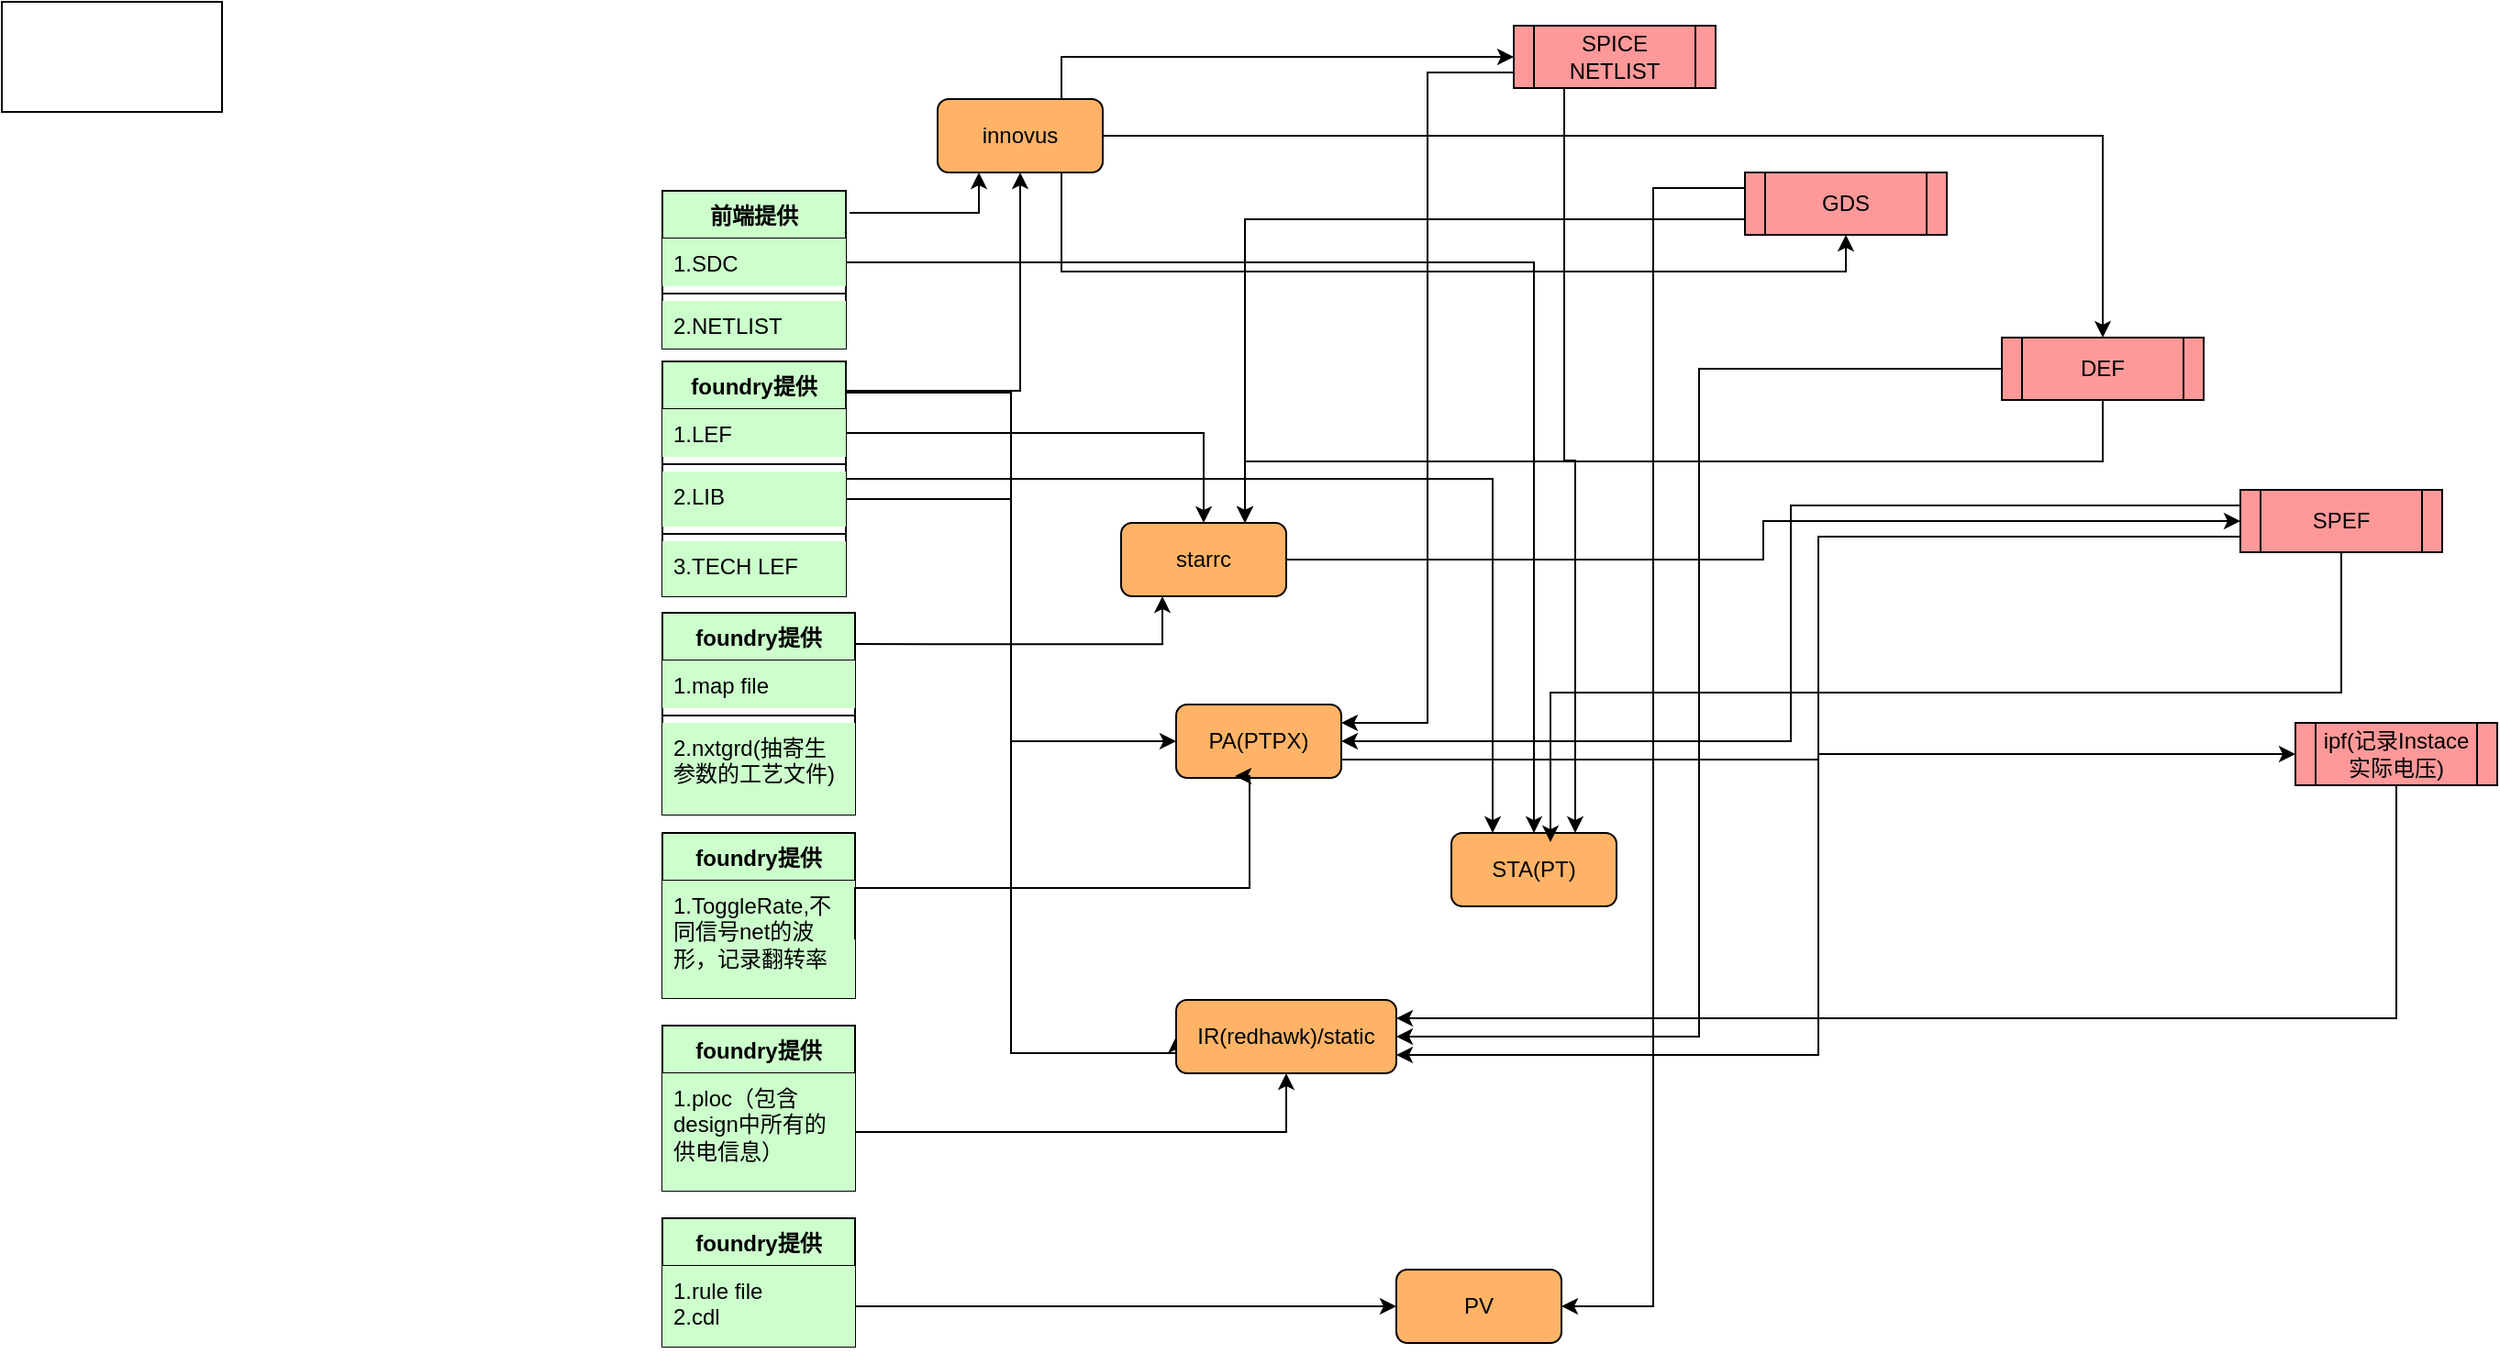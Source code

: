 <mxfile version="24.6.4" type="device">
  <diagram name="第 1 页" id="m_81zAvXT7221VteNaeY">
    <mxGraphModel dx="1813" dy="433" grid="1" gridSize="10" guides="1" tooltips="1" connect="1" arrows="1" fold="1" page="1" pageScale="1" pageWidth="827" pageHeight="1169" math="0" shadow="0">
      <root>
        <mxCell id="0" />
        <mxCell id="1" parent="0" />
        <mxCell id="Kga4_z5G7O0Kx7oM56VR-30" style="edgeStyle=orthogonalEdgeStyle;rounded=0;orthogonalLoop=1;jettySize=auto;html=1;exitX=0.75;exitY=0;exitDx=0;exitDy=0;entryX=0;entryY=0.5;entryDx=0;entryDy=0;" edge="1" parent="1" source="Kga4_z5G7O0Kx7oM56VR-1" target="Kga4_z5G7O0Kx7oM56VR-22">
          <mxGeometry relative="1" as="geometry" />
        </mxCell>
        <mxCell id="Kga4_z5G7O0Kx7oM56VR-40" style="edgeStyle=orthogonalEdgeStyle;rounded=0;orthogonalLoop=1;jettySize=auto;html=1;exitX=1;exitY=0.5;exitDx=0;exitDy=0;entryX=0.5;entryY=0;entryDx=0;entryDy=0;" edge="1" parent="1" source="Kga4_z5G7O0Kx7oM56VR-1" target="Kga4_z5G7O0Kx7oM56VR-24">
          <mxGeometry relative="1" as="geometry" />
        </mxCell>
        <mxCell id="Kga4_z5G7O0Kx7oM56VR-84" style="edgeStyle=orthogonalEdgeStyle;rounded=0;orthogonalLoop=1;jettySize=auto;html=1;exitX=1.02;exitY=0.14;exitDx=0;exitDy=0;entryX=0.25;entryY=1;entryDx=0;entryDy=0;exitPerimeter=0;" edge="1" parent="1" source="Kga4_z5G7O0Kx7oM56VR-3" target="Kga4_z5G7O0Kx7oM56VR-1">
          <mxGeometry relative="1" as="geometry" />
        </mxCell>
        <mxCell id="Kga4_z5G7O0Kx7oM56VR-3" value="前端提供" style="swimlane;fontStyle=1;align=center;verticalAlign=top;childLayout=stackLayout;horizontal=1;startSize=26;horizontalStack=0;resizeParent=1;resizeParentMax=0;resizeLast=0;collapsible=1;marginBottom=0;whiteSpace=wrap;html=1;fillColor=#CCFFCC;" vertex="1" parent="1">
          <mxGeometry x="-160" y="200" width="100" height="86" as="geometry" />
        </mxCell>
        <mxCell id="Kga4_z5G7O0Kx7oM56VR-4" value="1.SDC" style="text;strokeColor=none;fillColor=#CCFFCC;align=left;verticalAlign=top;spacingLeft=4;spacingRight=4;overflow=hidden;rotatable=0;points=[[0,0.5],[1,0.5]];portConstraint=eastwest;whiteSpace=wrap;html=1;" vertex="1" parent="Kga4_z5G7O0Kx7oM56VR-3">
          <mxGeometry y="26" width="100" height="26" as="geometry" />
        </mxCell>
        <mxCell id="Kga4_z5G7O0Kx7oM56VR-5" value="" style="line;strokeWidth=1;fillColor=#CCFFCC;align=left;verticalAlign=middle;spacingTop=-1;spacingLeft=3;spacingRight=3;rotatable=0;labelPosition=right;points=[];portConstraint=eastwest;strokeColor=inherit;" vertex="1" parent="Kga4_z5G7O0Kx7oM56VR-3">
          <mxGeometry y="52" width="100" height="8" as="geometry" />
        </mxCell>
        <mxCell id="Kga4_z5G7O0Kx7oM56VR-6" value="2.NETLIST" style="text;strokeColor=none;fillColor=#CCFFCC;align=left;verticalAlign=top;spacingLeft=4;spacingRight=4;overflow=hidden;rotatable=0;points=[[0,0.5],[1,0.5]];portConstraint=eastwest;whiteSpace=wrap;html=1;" vertex="1" parent="Kga4_z5G7O0Kx7oM56VR-3">
          <mxGeometry y="60" width="100" height="26" as="geometry" />
        </mxCell>
        <mxCell id="Kga4_z5G7O0Kx7oM56VR-83" style="edgeStyle=orthogonalEdgeStyle;rounded=0;orthogonalLoop=1;jettySize=auto;html=1;exitX=1;exitY=0.125;exitDx=0;exitDy=0;entryX=0.5;entryY=1;entryDx=0;entryDy=0;exitPerimeter=0;" edge="1" parent="1" source="Kga4_z5G7O0Kx7oM56VR-7" target="Kga4_z5G7O0Kx7oM56VR-1">
          <mxGeometry relative="1" as="geometry" />
        </mxCell>
        <mxCell id="Kga4_z5G7O0Kx7oM56VR-92" style="edgeStyle=orthogonalEdgeStyle;rounded=0;orthogonalLoop=1;jettySize=auto;html=1;exitX=1;exitY=0;exitDx=0;exitDy=0;entryX=0;entryY=0.5;entryDx=0;entryDy=0;" edge="1" parent="1" source="Kga4_z5G7O0Kx7oM56VR-7" target="Kga4_z5G7O0Kx7oM56VR-59">
          <mxGeometry relative="1" as="geometry">
            <Array as="points">
              <mxPoint x="-60" y="310" />
              <mxPoint x="30" y="310" />
              <mxPoint x="30" y="670" />
              <mxPoint x="120" y="670" />
            </Array>
          </mxGeometry>
        </mxCell>
        <mxCell id="Kga4_z5G7O0Kx7oM56VR-96" style="edgeStyle=orthogonalEdgeStyle;rounded=0;orthogonalLoop=1;jettySize=auto;html=1;exitX=1;exitY=0.5;exitDx=0;exitDy=0;entryX=0.25;entryY=0;entryDx=0;entryDy=0;" edge="1" parent="1" source="Kga4_z5G7O0Kx7oM56VR-7" target="Kga4_z5G7O0Kx7oM56VR-93">
          <mxGeometry relative="1" as="geometry" />
        </mxCell>
        <mxCell id="Kga4_z5G7O0Kx7oM56VR-7" value="foundry提供" style="swimlane;fontStyle=1;align=center;verticalAlign=top;childLayout=stackLayout;horizontal=1;startSize=26;horizontalStack=0;resizeParent=1;resizeParentMax=0;resizeLast=0;collapsible=1;marginBottom=0;whiteSpace=wrap;html=1;fillColor=#CCFFCC;" vertex="1" parent="1">
          <mxGeometry x="-160" y="293" width="100" height="128" as="geometry" />
        </mxCell>
        <mxCell id="Kga4_z5G7O0Kx7oM56VR-8" value="1.LEF" style="text;strokeColor=none;fillColor=#CCFFCC;align=left;verticalAlign=top;spacingLeft=4;spacingRight=4;overflow=hidden;rotatable=0;points=[[0,0.5],[1,0.5]];portConstraint=eastwest;whiteSpace=wrap;html=1;" vertex="1" parent="Kga4_z5G7O0Kx7oM56VR-7">
          <mxGeometry y="26" width="100" height="26" as="geometry" />
        </mxCell>
        <mxCell id="Kga4_z5G7O0Kx7oM56VR-9" value="" style="line;strokeWidth=1;fillColor=#CCFFCC;align=left;verticalAlign=middle;spacingTop=-1;spacingLeft=3;spacingRight=3;rotatable=0;labelPosition=right;points=[];portConstraint=eastwest;strokeColor=inherit;" vertex="1" parent="Kga4_z5G7O0Kx7oM56VR-7">
          <mxGeometry y="52" width="100" height="8" as="geometry" />
        </mxCell>
        <mxCell id="Kga4_z5G7O0Kx7oM56VR-10" value="2.LIB" style="text;strokeColor=none;fillColor=#CCFFCC;align=left;verticalAlign=top;spacingLeft=4;spacingRight=4;overflow=hidden;rotatable=0;points=[[0,0.5],[1,0.5]];portConstraint=eastwest;whiteSpace=wrap;html=1;" vertex="1" parent="Kga4_z5G7O0Kx7oM56VR-7">
          <mxGeometry y="60" width="100" height="30" as="geometry" />
        </mxCell>
        <mxCell id="Kga4_z5G7O0Kx7oM56VR-17" value="" style="line;strokeWidth=1;fillColor=#CCFFCC;align=left;verticalAlign=middle;spacingTop=-1;spacingLeft=3;spacingRight=3;rotatable=0;labelPosition=right;points=[];portConstraint=eastwest;strokeColor=inherit;" vertex="1" parent="Kga4_z5G7O0Kx7oM56VR-7">
          <mxGeometry y="90" width="100" height="8" as="geometry" />
        </mxCell>
        <mxCell id="Kga4_z5G7O0Kx7oM56VR-16" value="3.TECH LEF" style="text;strokeColor=none;fillColor=#CCFFCC;align=left;verticalAlign=top;spacingLeft=4;spacingRight=4;overflow=hidden;rotatable=0;points=[[0,0.5],[1,0.5]];portConstraint=eastwest;whiteSpace=wrap;html=1;" vertex="1" parent="Kga4_z5G7O0Kx7oM56VR-7">
          <mxGeometry y="98" width="100" height="30" as="geometry" />
        </mxCell>
        <mxCell id="Kga4_z5G7O0Kx7oM56VR-46" style="edgeStyle=orthogonalEdgeStyle;rounded=0;orthogonalLoop=1;jettySize=auto;html=1;exitX=0;exitY=0.75;exitDx=0;exitDy=0;entryX=1;entryY=0.25;entryDx=0;entryDy=0;" edge="1" parent="1" source="Kga4_z5G7O0Kx7oM56VR-22" target="Kga4_z5G7O0Kx7oM56VR-45">
          <mxGeometry relative="1" as="geometry" />
        </mxCell>
        <mxCell id="Kga4_z5G7O0Kx7oM56VR-94" style="edgeStyle=orthogonalEdgeStyle;rounded=0;orthogonalLoop=1;jettySize=auto;html=1;exitX=0.25;exitY=1;exitDx=0;exitDy=0;entryX=0.75;entryY=0;entryDx=0;entryDy=0;" edge="1" parent="1" source="Kga4_z5G7O0Kx7oM56VR-22" target="Kga4_z5G7O0Kx7oM56VR-93">
          <mxGeometry relative="1" as="geometry" />
        </mxCell>
        <mxCell id="Kga4_z5G7O0Kx7oM56VR-22" value="SPICE NETLIST" style="shape=process;whiteSpace=wrap;html=1;backgroundOutline=1;fillColor=#FF9999;" vertex="1" parent="1">
          <mxGeometry x="304" y="110" width="110" height="34" as="geometry" />
        </mxCell>
        <mxCell id="Kga4_z5G7O0Kx7oM56VR-44" style="edgeStyle=orthogonalEdgeStyle;rounded=0;orthogonalLoop=1;jettySize=auto;html=1;exitX=0;exitY=0.75;exitDx=0;exitDy=0;entryX=0.75;entryY=0;entryDx=0;entryDy=0;" edge="1" parent="1" source="Kga4_z5G7O0Kx7oM56VR-23" target="Kga4_z5G7O0Kx7oM56VR-31">
          <mxGeometry relative="1" as="geometry" />
        </mxCell>
        <mxCell id="Kga4_z5G7O0Kx7oM56VR-77" style="edgeStyle=orthogonalEdgeStyle;rounded=0;orthogonalLoop=1;jettySize=auto;html=1;exitX=0;exitY=0.25;exitDx=0;exitDy=0;entryX=1;entryY=0.5;entryDx=0;entryDy=0;" edge="1" parent="1" source="Kga4_z5G7O0Kx7oM56VR-23" target="Kga4_z5G7O0Kx7oM56VR-73">
          <mxGeometry relative="1" as="geometry" />
        </mxCell>
        <mxCell id="Kga4_z5G7O0Kx7oM56VR-23" value="GDS" style="shape=process;whiteSpace=wrap;html=1;backgroundOutline=1;fillColor=#FF9999;" vertex="1" parent="1">
          <mxGeometry x="430" y="190" width="110" height="34" as="geometry" />
        </mxCell>
        <mxCell id="Kga4_z5G7O0Kx7oM56VR-39" style="edgeStyle=orthogonalEdgeStyle;rounded=0;orthogonalLoop=1;jettySize=auto;html=1;exitX=0.5;exitY=1;exitDx=0;exitDy=0;entryX=0.75;entryY=0;entryDx=0;entryDy=0;" edge="1" parent="1" source="Kga4_z5G7O0Kx7oM56VR-24" target="Kga4_z5G7O0Kx7oM56VR-31">
          <mxGeometry relative="1" as="geometry" />
        </mxCell>
        <mxCell id="Kga4_z5G7O0Kx7oM56VR-60" style="edgeStyle=orthogonalEdgeStyle;rounded=0;orthogonalLoop=1;jettySize=auto;html=1;exitX=0;exitY=0.5;exitDx=0;exitDy=0;entryX=1;entryY=0.5;entryDx=0;entryDy=0;" edge="1" parent="1" source="Kga4_z5G7O0Kx7oM56VR-24" target="Kga4_z5G7O0Kx7oM56VR-59">
          <mxGeometry relative="1" as="geometry" />
        </mxCell>
        <mxCell id="Kga4_z5G7O0Kx7oM56VR-24" value="DEF" style="shape=process;whiteSpace=wrap;html=1;backgroundOutline=1;fillColor=#FF9999;" vertex="1" parent="1">
          <mxGeometry x="570" y="280" width="110" height="34" as="geometry" />
        </mxCell>
        <mxCell id="Kga4_z5G7O0Kx7oM56VR-50" style="edgeStyle=orthogonalEdgeStyle;rounded=0;orthogonalLoop=1;jettySize=auto;html=1;exitX=0;exitY=0.25;exitDx=0;exitDy=0;entryX=1;entryY=0.5;entryDx=0;entryDy=0;" edge="1" parent="1" source="Kga4_z5G7O0Kx7oM56VR-25" target="Kga4_z5G7O0Kx7oM56VR-45">
          <mxGeometry relative="1" as="geometry" />
        </mxCell>
        <mxCell id="Kga4_z5G7O0Kx7oM56VR-61" style="edgeStyle=orthogonalEdgeStyle;rounded=0;orthogonalLoop=1;jettySize=auto;html=1;exitX=0;exitY=0.75;exitDx=0;exitDy=0;entryX=1;entryY=0.75;entryDx=0;entryDy=0;" edge="1" parent="1" source="Kga4_z5G7O0Kx7oM56VR-25" target="Kga4_z5G7O0Kx7oM56VR-59">
          <mxGeometry relative="1" as="geometry" />
        </mxCell>
        <mxCell id="Kga4_z5G7O0Kx7oM56VR-25" value="SPEF" style="shape=process;whiteSpace=wrap;html=1;backgroundOutline=1;fillColor=#FF9999;" vertex="1" parent="1">
          <mxGeometry x="700" y="363" width="110" height="34" as="geometry" />
        </mxCell>
        <mxCell id="Kga4_z5G7O0Kx7oM56VR-43" style="edgeStyle=orthogonalEdgeStyle;rounded=0;orthogonalLoop=1;jettySize=auto;html=1;exitX=1;exitY=0.5;exitDx=0;exitDy=0;entryX=0;entryY=0.5;entryDx=0;entryDy=0;" edge="1" parent="1" source="Kga4_z5G7O0Kx7oM56VR-31" target="Kga4_z5G7O0Kx7oM56VR-25">
          <mxGeometry relative="1" as="geometry" />
        </mxCell>
        <mxCell id="Kga4_z5G7O0Kx7oM56VR-87" style="edgeStyle=orthogonalEdgeStyle;rounded=0;orthogonalLoop=1;jettySize=auto;html=1;exitX=0.981;exitY=0.155;exitDx=0;exitDy=0;entryX=0.25;entryY=1;entryDx=0;entryDy=0;exitPerimeter=0;" edge="1" parent="1" source="Kga4_z5G7O0Kx7oM56VR-35" target="Kga4_z5G7O0Kx7oM56VR-31">
          <mxGeometry relative="1" as="geometry" />
        </mxCell>
        <mxCell id="Kga4_z5G7O0Kx7oM56VR-35" value="foundry提供" style="swimlane;fontStyle=1;align=center;verticalAlign=top;childLayout=stackLayout;horizontal=1;startSize=26;horizontalStack=0;resizeParent=1;resizeParentMax=0;resizeLast=0;collapsible=1;marginBottom=0;whiteSpace=wrap;html=1;fillColor=#CCFFCC;" vertex="1" parent="1">
          <mxGeometry x="-160" y="430" width="105" height="110" as="geometry" />
        </mxCell>
        <mxCell id="Kga4_z5G7O0Kx7oM56VR-36" value="1.map file" style="text;strokeColor=none;fillColor=#CCFFCC;align=left;verticalAlign=top;spacingLeft=4;spacingRight=4;overflow=hidden;rotatable=0;points=[[0,0.5],[1,0.5]];portConstraint=eastwest;whiteSpace=wrap;html=1;" vertex="1" parent="Kga4_z5G7O0Kx7oM56VR-35">
          <mxGeometry y="26" width="105" height="26" as="geometry" />
        </mxCell>
        <mxCell id="Kga4_z5G7O0Kx7oM56VR-37" value="" style="line;strokeWidth=1;fillColor=#CCFFCC;align=left;verticalAlign=middle;spacingTop=-1;spacingLeft=3;spacingRight=3;rotatable=0;labelPosition=right;points=[];portConstraint=eastwest;strokeColor=inherit;" vertex="1" parent="Kga4_z5G7O0Kx7oM56VR-35">
          <mxGeometry y="52" width="105" height="8" as="geometry" />
        </mxCell>
        <mxCell id="Kga4_z5G7O0Kx7oM56VR-38" value="2.nxtgrd(抽寄生参数的工艺文件)" style="text;strokeColor=none;fillColor=#CCFFCC;align=left;verticalAlign=top;spacingLeft=4;spacingRight=4;overflow=hidden;rotatable=0;points=[[0,0.5],[1,0.5]];portConstraint=eastwest;whiteSpace=wrap;html=1;" vertex="1" parent="Kga4_z5G7O0Kx7oM56VR-35">
          <mxGeometry y="60" width="105" height="50" as="geometry" />
        </mxCell>
        <mxCell id="Kga4_z5G7O0Kx7oM56VR-58" style="edgeStyle=orthogonalEdgeStyle;rounded=0;orthogonalLoop=1;jettySize=auto;html=1;exitX=1;exitY=0.75;exitDx=0;exitDy=0;entryX=0;entryY=0.5;entryDx=0;entryDy=0;" edge="1" parent="1" source="Kga4_z5G7O0Kx7oM56VR-45" target="Kga4_z5G7O0Kx7oM56VR-57">
          <mxGeometry relative="1" as="geometry" />
        </mxCell>
        <mxCell id="Kga4_z5G7O0Kx7oM56VR-45" value="PA(PTPX)" style="rounded=1;whiteSpace=wrap;html=1;fillColor=#FFB366;" vertex="1" parent="1">
          <mxGeometry x="120" y="480" width="90" height="40" as="geometry" />
        </mxCell>
        <mxCell id="Kga4_z5G7O0Kx7oM56VR-47" style="edgeStyle=orthogonalEdgeStyle;rounded=0;orthogonalLoop=1;jettySize=auto;html=1;exitX=1;exitY=0.5;exitDx=0;exitDy=0;entryX=0;entryY=0.5;entryDx=0;entryDy=0;" edge="1" parent="1" source="Kga4_z5G7O0Kx7oM56VR-10" target="Kga4_z5G7O0Kx7oM56VR-45">
          <mxGeometry relative="1" as="geometry" />
        </mxCell>
        <mxCell id="Kga4_z5G7O0Kx7oM56VR-51" value="foundry提供" style="swimlane;fontStyle=1;align=center;verticalAlign=top;childLayout=stackLayout;horizontal=1;startSize=26;horizontalStack=0;resizeParent=1;resizeParentMax=0;resizeLast=0;collapsible=1;marginBottom=0;whiteSpace=wrap;html=1;fillColor=#CCFFCC;" vertex="1" parent="1">
          <mxGeometry x="-160" y="550" width="105" height="90" as="geometry" />
        </mxCell>
        <mxCell id="Kga4_z5G7O0Kx7oM56VR-52" value="1.ToggleRate,不同信号net的波形，记录翻转率" style="text;strokeColor=none;fillColor=#CCFFCC;align=left;verticalAlign=top;spacingLeft=4;spacingRight=4;overflow=hidden;rotatable=0;points=[[0,0.5],[1,0.5]];portConstraint=eastwest;whiteSpace=wrap;html=1;" vertex="1" parent="Kga4_z5G7O0Kx7oM56VR-51">
          <mxGeometry y="26" width="105" height="64" as="geometry" />
        </mxCell>
        <mxCell id="Kga4_z5G7O0Kx7oM56VR-56" style="edgeStyle=orthogonalEdgeStyle;rounded=0;orthogonalLoop=1;jettySize=auto;html=1;exitX=1;exitY=0.5;exitDx=0;exitDy=0;entryX=0.356;entryY=0.975;entryDx=0;entryDy=0;entryPerimeter=0;" edge="1" parent="1" source="Kga4_z5G7O0Kx7oM56VR-52" target="Kga4_z5G7O0Kx7oM56VR-45">
          <mxGeometry relative="1" as="geometry">
            <mxPoint x="240" y="540" as="targetPoint" />
            <Array as="points">
              <mxPoint x="-55" y="580" />
              <mxPoint x="160" y="580" />
              <mxPoint x="160" y="519" />
            </Array>
          </mxGeometry>
        </mxCell>
        <mxCell id="Kga4_z5G7O0Kx7oM56VR-65" style="edgeStyle=orthogonalEdgeStyle;rounded=0;orthogonalLoop=1;jettySize=auto;html=1;exitX=0.5;exitY=1;exitDx=0;exitDy=0;entryX=1;entryY=0.25;entryDx=0;entryDy=0;" edge="1" parent="1" source="Kga4_z5G7O0Kx7oM56VR-57" target="Kga4_z5G7O0Kx7oM56VR-59">
          <mxGeometry relative="1" as="geometry" />
        </mxCell>
        <mxCell id="Kga4_z5G7O0Kx7oM56VR-57" value="ipf(记录Instace实际电压)" style="shape=process;whiteSpace=wrap;html=1;backgroundOutline=1;fillColor=#FF9999;" vertex="1" parent="1">
          <mxGeometry x="730" y="490" width="110" height="34" as="geometry" />
        </mxCell>
        <mxCell id="Kga4_z5G7O0Kx7oM56VR-59" value="IR(redhawk)/static" style="rounded=1;whiteSpace=wrap;html=1;fillColor=#FFB366;" vertex="1" parent="1">
          <mxGeometry x="120" y="641" width="120" height="40" as="geometry" />
        </mxCell>
        <mxCell id="Kga4_z5G7O0Kx7oM56VR-66" value="foundry提供" style="swimlane;fontStyle=1;align=center;verticalAlign=top;childLayout=stackLayout;horizontal=1;startSize=26;horizontalStack=0;resizeParent=1;resizeParentMax=0;resizeLast=0;collapsible=1;marginBottom=0;whiteSpace=wrap;html=1;fillColor=#CCFFCC;" vertex="1" parent="1">
          <mxGeometry x="-160" y="655" width="105" height="90" as="geometry" />
        </mxCell>
        <mxCell id="Kga4_z5G7O0Kx7oM56VR-67" value="1.ploc（包含design中所有的供电信息）" style="text;strokeColor=none;fillColor=#CCFFCC;align=left;verticalAlign=top;spacingLeft=4;spacingRight=4;overflow=hidden;rotatable=0;points=[[0,0.5],[1,0.5]];portConstraint=eastwest;whiteSpace=wrap;html=1;" vertex="1" parent="Kga4_z5G7O0Kx7oM56VR-66">
          <mxGeometry y="26" width="105" height="64" as="geometry" />
        </mxCell>
        <mxCell id="Kga4_z5G7O0Kx7oM56VR-73" value="PV" style="rounded=1;whiteSpace=wrap;html=1;fillColor=#FFB366;" vertex="1" parent="1">
          <mxGeometry x="240" y="788" width="90" height="40" as="geometry" />
        </mxCell>
        <mxCell id="Kga4_z5G7O0Kx7oM56VR-74" value="foundry提供" style="swimlane;fontStyle=1;align=center;verticalAlign=top;childLayout=stackLayout;horizontal=1;startSize=26;horizontalStack=0;resizeParent=1;resizeParentMax=0;resizeLast=0;collapsible=1;marginBottom=0;whiteSpace=wrap;html=1;fillColor=#CCFFCC;" vertex="1" parent="1">
          <mxGeometry x="-160" y="760" width="105" height="70" as="geometry" />
        </mxCell>
        <mxCell id="Kga4_z5G7O0Kx7oM56VR-75" value="1.rule file&lt;div&gt;2.cdl&lt;/div&gt;" style="text;strokeColor=none;fillColor=#CCFFCC;align=left;verticalAlign=top;spacingLeft=4;spacingRight=4;overflow=hidden;rotatable=0;points=[[0,0.5],[1,0.5]];portConstraint=eastwest;whiteSpace=wrap;html=1;" vertex="1" parent="Kga4_z5G7O0Kx7oM56VR-74">
          <mxGeometry y="26" width="105" height="44" as="geometry" />
        </mxCell>
        <mxCell id="Kga4_z5G7O0Kx7oM56VR-76" style="edgeStyle=orthogonalEdgeStyle;rounded=0;orthogonalLoop=1;jettySize=auto;html=1;exitX=1;exitY=0.5;exitDx=0;exitDy=0;entryX=0;entryY=0.5;entryDx=0;entryDy=0;" edge="1" parent="1" source="Kga4_z5G7O0Kx7oM56VR-75" target="Kga4_z5G7O0Kx7oM56VR-73">
          <mxGeometry relative="1" as="geometry" />
        </mxCell>
        <mxCell id="Kga4_z5G7O0Kx7oM56VR-78" value="" style="rounded=0;whiteSpace=wrap;html=1;" vertex="1" parent="1">
          <mxGeometry x="-520" y="97" width="120" height="60" as="geometry" />
        </mxCell>
        <mxCell id="Kga4_z5G7O0Kx7oM56VR-98" style="edgeStyle=orthogonalEdgeStyle;rounded=0;orthogonalLoop=1;jettySize=auto;html=1;exitX=0.75;exitY=1;exitDx=0;exitDy=0;entryX=0.5;entryY=1;entryDx=0;entryDy=0;" edge="1" parent="1" source="Kga4_z5G7O0Kx7oM56VR-1" target="Kga4_z5G7O0Kx7oM56VR-23">
          <mxGeometry relative="1" as="geometry" />
        </mxCell>
        <mxCell id="Kga4_z5G7O0Kx7oM56VR-1" value="innovus" style="rounded=1;whiteSpace=wrap;html=1;fillColor=#FFB366;" vertex="1" parent="1">
          <mxGeometry x="-10" y="150" width="90" height="40" as="geometry" />
        </mxCell>
        <mxCell id="Kga4_z5G7O0Kx7oM56VR-31" value="starrc" style="rounded=1;whiteSpace=wrap;html=1;fillColor=#FFB366;" vertex="1" parent="1">
          <mxGeometry x="90" y="381" width="90" height="40" as="geometry" />
        </mxCell>
        <mxCell id="Kga4_z5G7O0Kx7oM56VR-86" style="edgeStyle=orthogonalEdgeStyle;rounded=0;orthogonalLoop=1;jettySize=auto;html=1;exitX=1;exitY=0.5;exitDx=0;exitDy=0;entryX=0.5;entryY=0;entryDx=0;entryDy=0;" edge="1" parent="1" source="Kga4_z5G7O0Kx7oM56VR-8" target="Kga4_z5G7O0Kx7oM56VR-31">
          <mxGeometry relative="1" as="geometry" />
        </mxCell>
        <mxCell id="Kga4_z5G7O0Kx7oM56VR-91" style="edgeStyle=orthogonalEdgeStyle;rounded=0;orthogonalLoop=1;jettySize=auto;html=1;exitX=1;exitY=0.5;exitDx=0;exitDy=0;entryX=0.5;entryY=1;entryDx=0;entryDy=0;" edge="1" parent="1" source="Kga4_z5G7O0Kx7oM56VR-67" target="Kga4_z5G7O0Kx7oM56VR-59">
          <mxGeometry relative="1" as="geometry">
            <mxPoint x="190" y="713" as="targetPoint" />
          </mxGeometry>
        </mxCell>
        <mxCell id="Kga4_z5G7O0Kx7oM56VR-93" value="STA(PT)" style="rounded=1;whiteSpace=wrap;html=1;fillColor=#FFB366;" vertex="1" parent="1">
          <mxGeometry x="270" y="550" width="90" height="40" as="geometry" />
        </mxCell>
        <mxCell id="Kga4_z5G7O0Kx7oM56VR-95" style="edgeStyle=orthogonalEdgeStyle;rounded=0;orthogonalLoop=1;jettySize=auto;html=1;exitX=1;exitY=0.5;exitDx=0;exitDy=0;entryX=0.5;entryY=0;entryDx=0;entryDy=0;" edge="1" parent="1" source="Kga4_z5G7O0Kx7oM56VR-4" target="Kga4_z5G7O0Kx7oM56VR-93">
          <mxGeometry relative="1" as="geometry" />
        </mxCell>
        <mxCell id="Kga4_z5G7O0Kx7oM56VR-97" style="edgeStyle=orthogonalEdgeStyle;rounded=0;orthogonalLoop=1;jettySize=auto;html=1;exitX=0.5;exitY=1;exitDx=0;exitDy=0;entryX=0.6;entryY=0.125;entryDx=0;entryDy=0;entryPerimeter=0;" edge="1" parent="1" source="Kga4_z5G7O0Kx7oM56VR-25" target="Kga4_z5G7O0Kx7oM56VR-93">
          <mxGeometry relative="1" as="geometry" />
        </mxCell>
      </root>
    </mxGraphModel>
  </diagram>
</mxfile>
